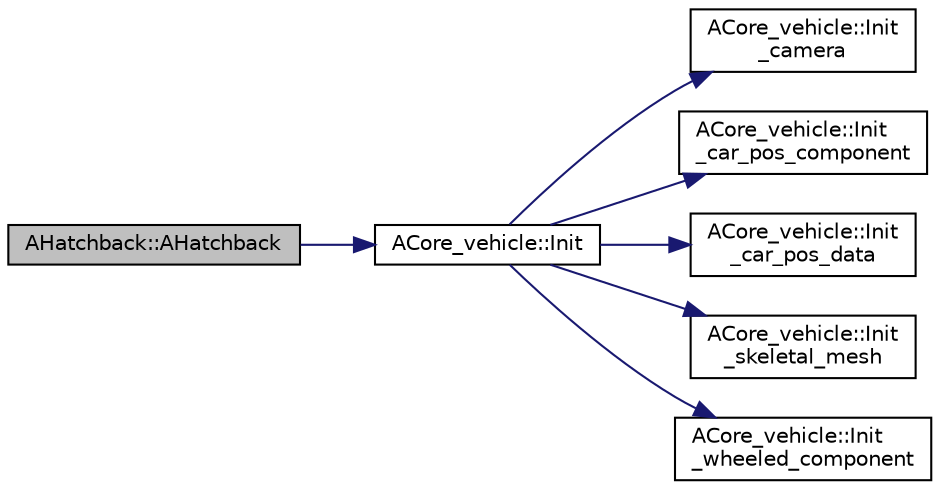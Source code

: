 digraph "AHatchback::AHatchback"
{
 // LATEX_PDF_SIZE
  edge [fontname="Helvetica",fontsize="10",labelfontname="Helvetica",labelfontsize="10"];
  node [fontname="Helvetica",fontsize="10",shape=record];
  rankdir="LR";
  Node1 [label="AHatchback::AHatchback",height=0.2,width=0.4,color="black", fillcolor="grey75", style="filled", fontcolor="black",tooltip=" "];
  Node1 -> Node2 [color="midnightblue",fontsize="10",style="solid"];
  Node2 [label="ACore_vehicle::Init",height=0.2,width=0.4,color="black", fillcolor="white", style="filled",URL="$class_a_core__vehicle.html#ac8216aa437b1c28cba6f88a5ece06a20",tooltip="차량 종류에 따라 초기화"];
  Node2 -> Node3 [color="midnightblue",fontsize="10",style="solid"];
  Node3 [label="ACore_vehicle::Init\l_camera",height=0.2,width=0.4,color="black", fillcolor="white", style="filled",URL="$class_a_core__vehicle.html#a94463cecf3e4be14978df971e99c442d",tooltip="카메라 컴포넌트 초기화"];
  Node2 -> Node4 [color="midnightblue",fontsize="10",style="solid"];
  Node4 [label="ACore_vehicle::Init\l_car_pos_component",height=0.2,width=0.4,color="black", fillcolor="white", style="filled",URL="$class_a_core__vehicle.html#a6272a2c5dbe08aab73822ed9185c5ea2",tooltip=" "];
  Node2 -> Node5 [color="midnightblue",fontsize="10",style="solid"];
  Node5 [label="ACore_vehicle::Init\l_car_pos_data",height=0.2,width=0.4,color="black", fillcolor="white", style="filled",URL="$class_a_core__vehicle.html#a3f0aeaed9e81e356d560b46532ed7312",tooltip="자동차 문짝 및 좌석 위치 초기화"];
  Node2 -> Node6 [color="midnightblue",fontsize="10",style="solid"];
  Node6 [label="ACore_vehicle::Init\l_skeletal_mesh",height=0.2,width=0.4,color="black", fillcolor="white", style="filled",URL="$class_a_core__vehicle.html#a6729095072ee512814c21356b5751bd1",tooltip="차량 메시 초기화"];
  Node2 -> Node7 [color="midnightblue",fontsize="10",style="solid"];
  Node7 [label="ACore_vehicle::Init\l_wheeled_component",height=0.2,width=0.4,color="black", fillcolor="white", style="filled",URL="$class_a_core__vehicle.html#aaa5be8e81b3b2cf9db11e25bd747ae85",tooltip="차량 바퀴 컴포넌트 초기화"];
}
